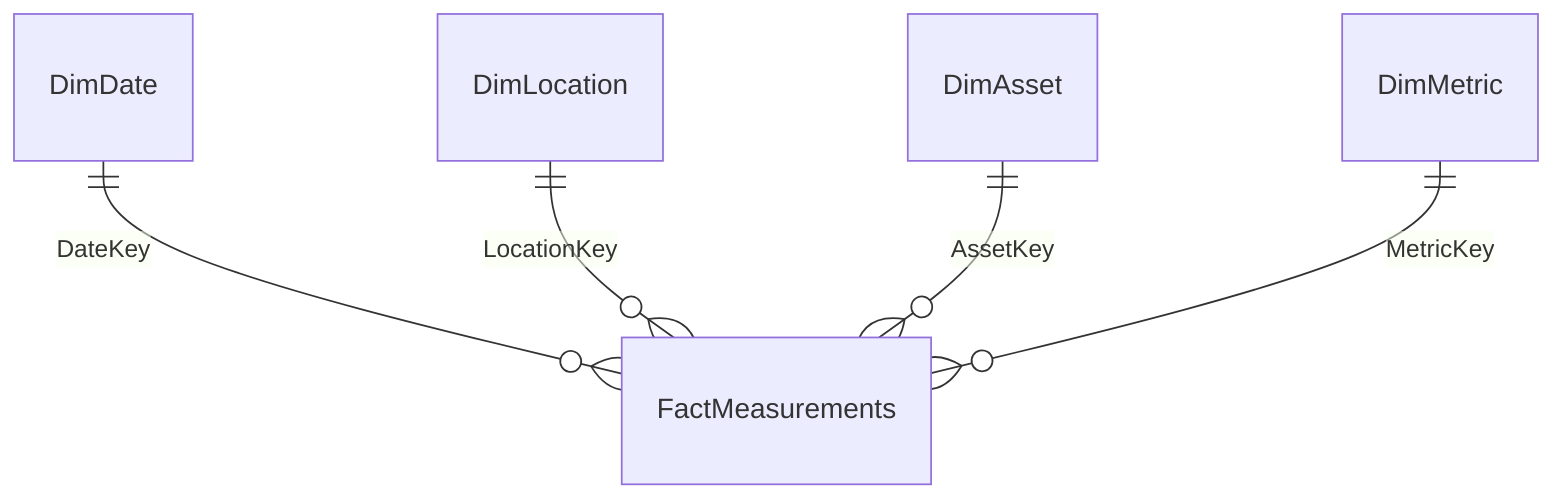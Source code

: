 erDiagram
  DimDate ||--o{ FactMeasurements : "DateKey"
  DimLocation ||--o{ FactMeasurements : "LocationKey"
  DimAsset ||--o{ FactMeasurements : "AssetKey"
  DimMetric ||--o{ FactMeasurements : "MetricKey"